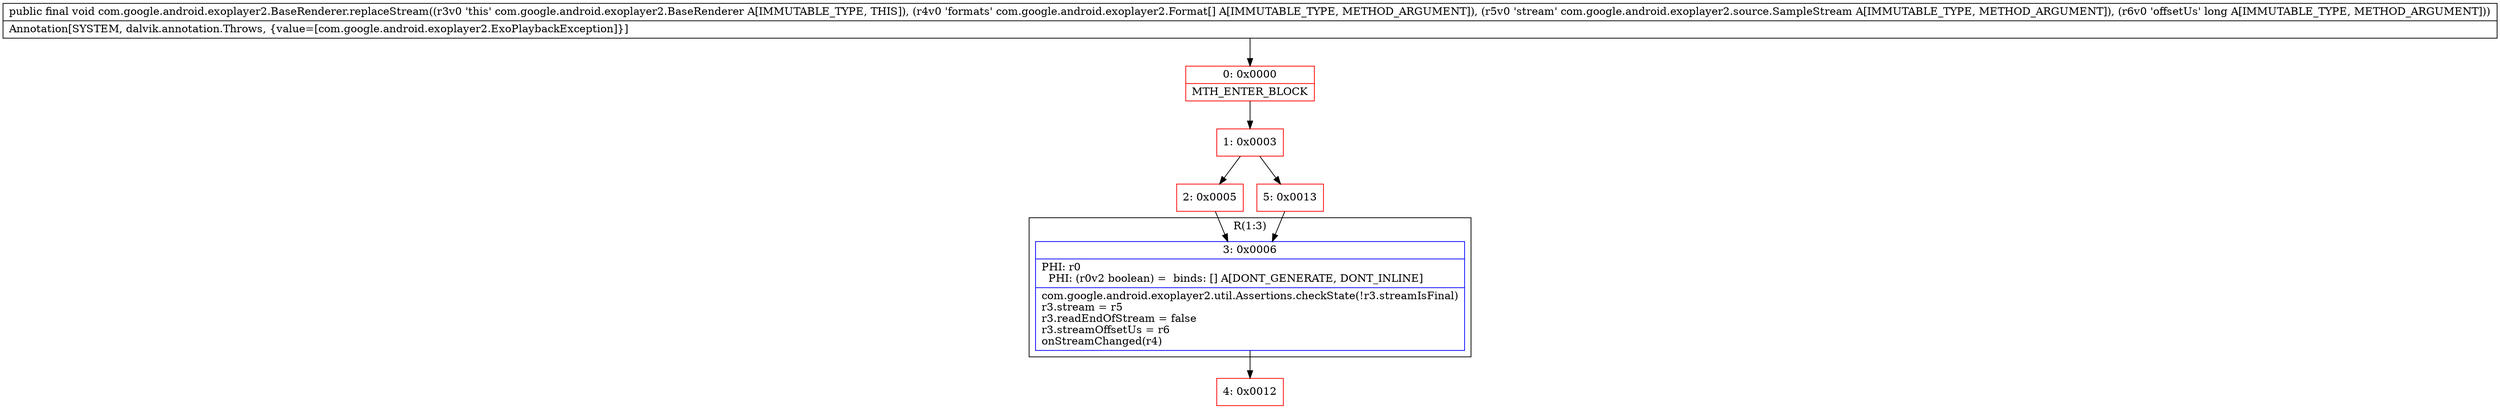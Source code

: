 digraph "CFG forcom.google.android.exoplayer2.BaseRenderer.replaceStream([Lcom\/google\/android\/exoplayer2\/Format;Lcom\/google\/android\/exoplayer2\/source\/SampleStream;J)V" {
subgraph cluster_Region_239797366 {
label = "R(1:3)";
node [shape=record,color=blue];
Node_3 [shape=record,label="{3\:\ 0x0006|PHI: r0 \l  PHI: (r0v2 boolean) =  binds: [] A[DONT_GENERATE, DONT_INLINE]\l|com.google.android.exoplayer2.util.Assertions.checkState(!r3.streamIsFinal)\lr3.stream = r5\lr3.readEndOfStream = false\lr3.streamOffsetUs = r6\lonStreamChanged(r4)\l}"];
}
Node_0 [shape=record,color=red,label="{0\:\ 0x0000|MTH_ENTER_BLOCK\l}"];
Node_1 [shape=record,color=red,label="{1\:\ 0x0003}"];
Node_2 [shape=record,color=red,label="{2\:\ 0x0005}"];
Node_4 [shape=record,color=red,label="{4\:\ 0x0012}"];
Node_5 [shape=record,color=red,label="{5\:\ 0x0013}"];
MethodNode[shape=record,label="{public final void com.google.android.exoplayer2.BaseRenderer.replaceStream((r3v0 'this' com.google.android.exoplayer2.BaseRenderer A[IMMUTABLE_TYPE, THIS]), (r4v0 'formats' com.google.android.exoplayer2.Format[] A[IMMUTABLE_TYPE, METHOD_ARGUMENT]), (r5v0 'stream' com.google.android.exoplayer2.source.SampleStream A[IMMUTABLE_TYPE, METHOD_ARGUMENT]), (r6v0 'offsetUs' long A[IMMUTABLE_TYPE, METHOD_ARGUMENT]))  | Annotation[SYSTEM, dalvik.annotation.Throws, \{value=[com.google.android.exoplayer2.ExoPlaybackException]\}]\l}"];
MethodNode -> Node_0;
Node_3 -> Node_4;
Node_0 -> Node_1;
Node_1 -> Node_2;
Node_1 -> Node_5;
Node_2 -> Node_3;
Node_5 -> Node_3;
}

